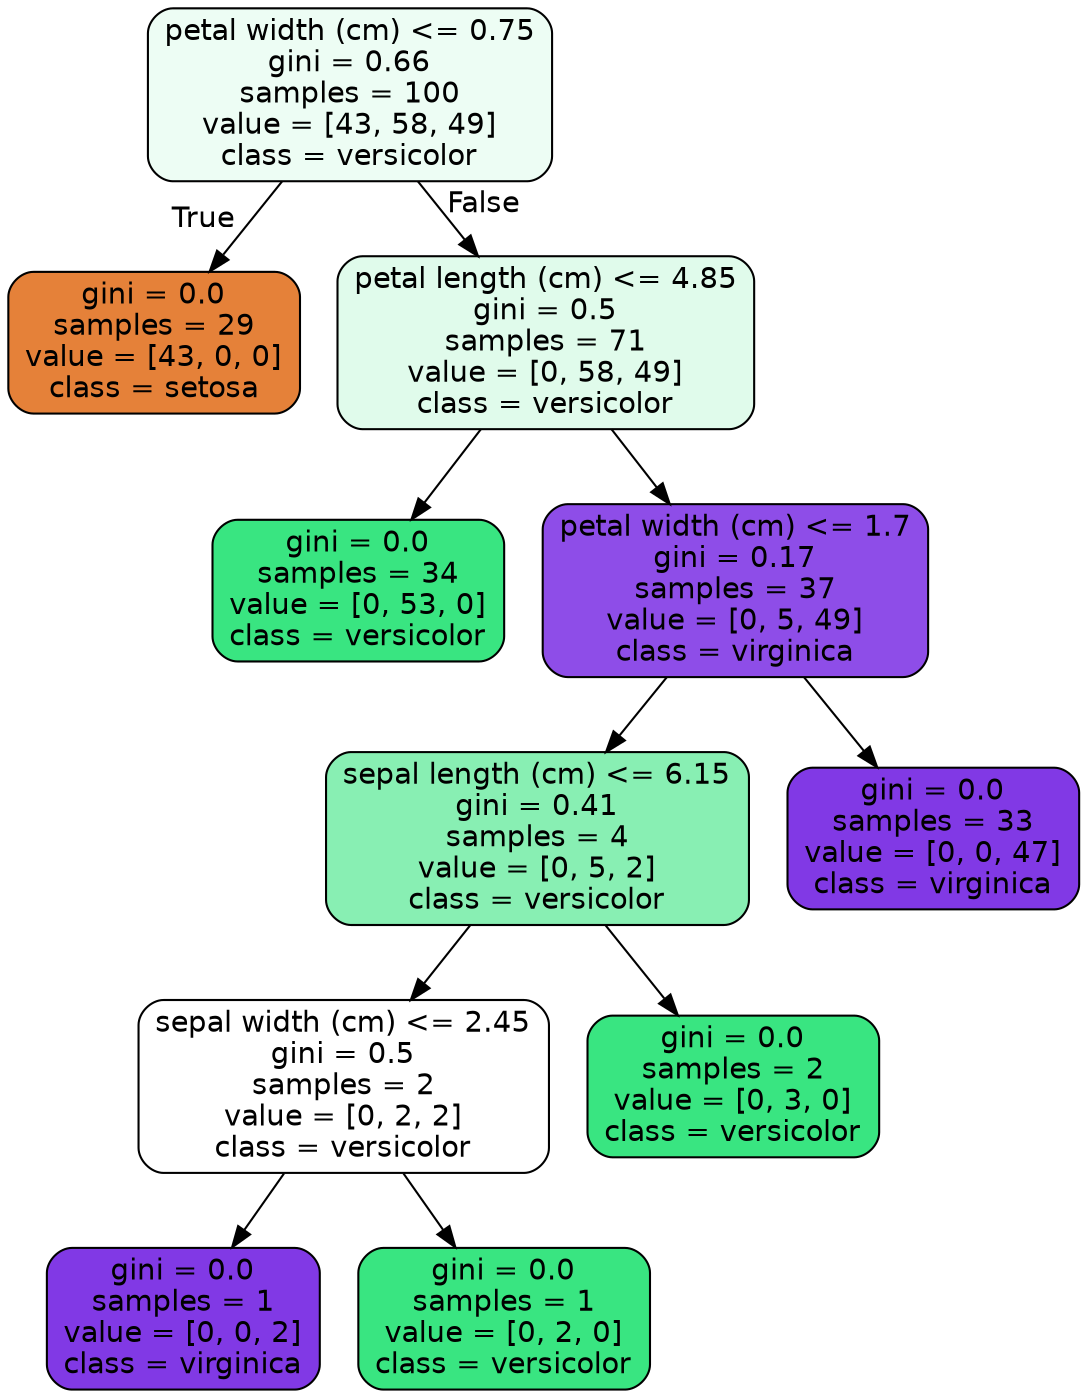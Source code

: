 digraph Tree {
node [shape=box, style="filled, rounded", color="black", fontname=helvetica] ;
edge [fontname=helvetica] ;
0 [label="petal width (cm) <= 0.75\ngini = 0.66\nsamples = 100\nvalue = [43, 58, 49]\nclass = versicolor", fillcolor="#edfdf4"] ;
1 [label="gini = 0.0\nsamples = 29\nvalue = [43, 0, 0]\nclass = setosa", fillcolor="#e58139"] ;
0 -> 1 [labeldistance=2.5, labelangle=45, headlabel="True"] ;
2 [label="petal length (cm) <= 4.85\ngini = 0.5\nsamples = 71\nvalue = [0, 58, 49]\nclass = versicolor", fillcolor="#e0fbeb"] ;
0 -> 2 [labeldistance=2.5, labelangle=-45, headlabel="False"] ;
3 [label="gini = 0.0\nsamples = 34\nvalue = [0, 53, 0]\nclass = versicolor", fillcolor="#39e581"] ;
2 -> 3 ;
4 [label="petal width (cm) <= 1.7\ngini = 0.17\nsamples = 37\nvalue = [0, 5, 49]\nclass = virginica", fillcolor="#8e4de8"] ;
2 -> 4 ;
5 [label="sepal length (cm) <= 6.15\ngini = 0.41\nsamples = 4\nvalue = [0, 5, 2]\nclass = versicolor", fillcolor="#88efb3"] ;
4 -> 5 ;
6 [label="sepal width (cm) <= 2.45\ngini = 0.5\nsamples = 2\nvalue = [0, 2, 2]\nclass = versicolor", fillcolor="#ffffff"] ;
5 -> 6 ;
7 [label="gini = 0.0\nsamples = 1\nvalue = [0, 0, 2]\nclass = virginica", fillcolor="#8139e5"] ;
6 -> 7 ;
8 [label="gini = 0.0\nsamples = 1\nvalue = [0, 2, 0]\nclass = versicolor", fillcolor="#39e581"] ;
6 -> 8 ;
9 [label="gini = 0.0\nsamples = 2\nvalue = [0, 3, 0]\nclass = versicolor", fillcolor="#39e581"] ;
5 -> 9 ;
10 [label="gini = 0.0\nsamples = 33\nvalue = [0, 0, 47]\nclass = virginica", fillcolor="#8139e5"] ;
4 -> 10 ;
}